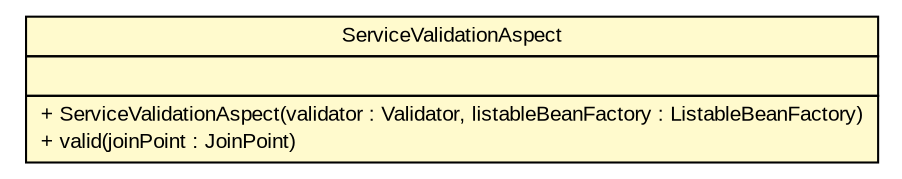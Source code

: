 #!/usr/local/bin/dot
#
# Class diagram 
# Generated by UMLGraph version R5_6 (http://www.umlgraph.org/)
#

digraph G {
	edge [fontname="arial",fontsize=10,labelfontname="arial",labelfontsize=10];
	node [fontname="arial",fontsize=10,shape=plaintext];
	nodesep=0.25;
	ranksep=0.5;
	// br.gov.to.sefaz.business.service.validation.ServiceValidationAspect
	c281 [label=<<table title="br.gov.to.sefaz.business.service.validation.ServiceValidationAspect" border="0" cellborder="1" cellspacing="0" cellpadding="2" port="p" bgcolor="lemonChiffon" href="./ServiceValidationAspect.html">
		<tr><td><table border="0" cellspacing="0" cellpadding="1">
<tr><td align="center" balign="center"> ServiceValidationAspect </td></tr>
		</table></td></tr>
		<tr><td><table border="0" cellspacing="0" cellpadding="1">
<tr><td align="left" balign="left">  </td></tr>
		</table></td></tr>
		<tr><td><table border="0" cellspacing="0" cellpadding="1">
<tr><td align="left" balign="left"> + ServiceValidationAspect(validator : Validator, listableBeanFactory : ListableBeanFactory) </td></tr>
<tr><td align="left" balign="left"> + valid(joinPoint : JoinPoint) </td></tr>
		</table></td></tr>
		</table>>, URL="./ServiceValidationAspect.html", fontname="arial", fontcolor="black", fontsize=10.0];
}

